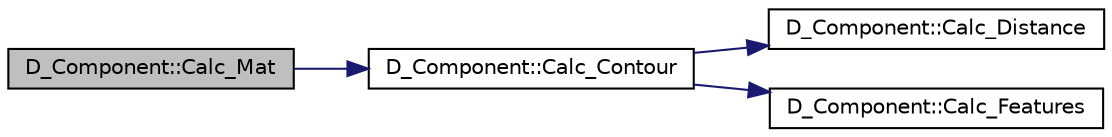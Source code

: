 digraph "D_Component::Calc_Mat"
{
 // LATEX_PDF_SIZE
  edge [fontname="Helvetica",fontsize="10",labelfontname="Helvetica",labelfontsize="10"];
  node [fontname="Helvetica",fontsize="10",shape=record];
  rankdir="LR";
  Node1 [label="D_Component::Calc_Mat",height=0.2,width=0.4,color="black", fillcolor="grey75", style="filled", fontcolor="black",tooltip=" "];
  Node1 -> Node2 [color="midnightblue",fontsize="10",style="solid",fontname="Helvetica"];
  Node2 [label="D_Component::Calc_Contour",height=0.2,width=0.4,color="black", fillcolor="white", style="filled",URL="$class_d___component.html#a7509cd403829e680d294aef458fda677",tooltip=" "];
  Node2 -> Node3 [color="midnightblue",fontsize="10",style="solid",fontname="Helvetica"];
  Node3 [label="D_Component::Calc_Distance",height=0.2,width=0.4,color="black", fillcolor="white", style="filled",URL="$class_d___component.html#a3b9f591997f24b4c6ca44ed13a68246e",tooltip=" "];
  Node2 -> Node4 [color="midnightblue",fontsize="10",style="solid",fontname="Helvetica"];
  Node4 [label="D_Component::Calc_Features",height=0.2,width=0.4,color="black", fillcolor="white", style="filled",URL="$class_d___component.html#acb0153f3579a78803c2f954c4aa1a4fa",tooltip=" "];
}
